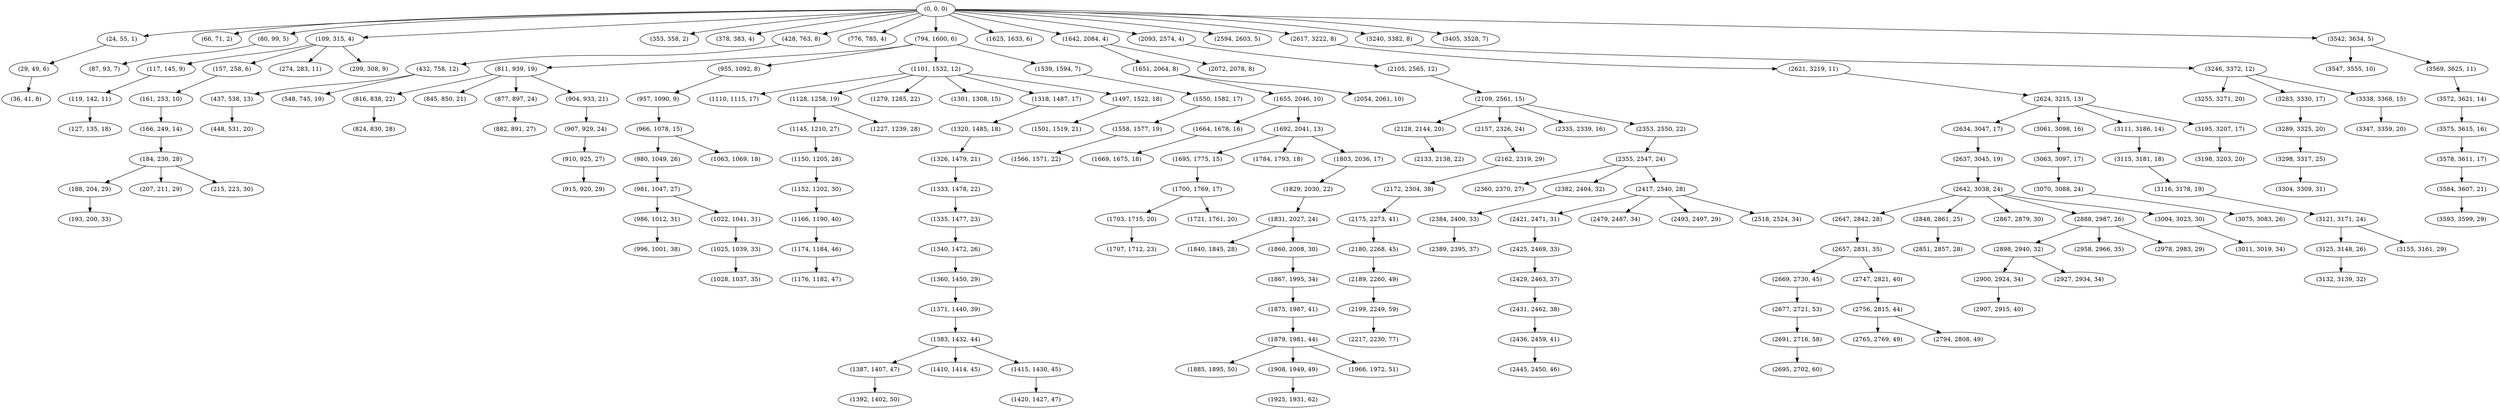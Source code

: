 digraph tree {
    "(0, 0, 0)";
    "(24, 55, 1)";
    "(29, 49, 6)";
    "(36, 41, 8)";
    "(66, 71, 2)";
    "(80, 99, 5)";
    "(87, 93, 7)";
    "(109, 315, 4)";
    "(117, 145, 9)";
    "(119, 142, 11)";
    "(127, 135, 18)";
    "(157, 258, 6)";
    "(161, 253, 10)";
    "(166, 249, 14)";
    "(184, 230, 28)";
    "(188, 204, 29)";
    "(193, 200, 33)";
    "(207, 211, 29)";
    "(215, 223, 30)";
    "(274, 283, 11)";
    "(299, 308, 9)";
    "(353, 358, 2)";
    "(378, 383, 4)";
    "(428, 763, 8)";
    "(432, 758, 12)";
    "(437, 538, 13)";
    "(448, 531, 20)";
    "(548, 745, 19)";
    "(776, 785, 4)";
    "(794, 1600, 6)";
    "(811, 939, 19)";
    "(816, 838, 22)";
    "(824, 830, 28)";
    "(845, 850, 21)";
    "(877, 897, 24)";
    "(882, 891, 27)";
    "(904, 933, 21)";
    "(907, 929, 24)";
    "(910, 925, 27)";
    "(915, 920, 29)";
    "(955, 1092, 8)";
    "(957, 1090, 9)";
    "(966, 1078, 15)";
    "(980, 1049, 26)";
    "(981, 1047, 27)";
    "(986, 1012, 31)";
    "(996, 1001, 38)";
    "(1022, 1041, 31)";
    "(1025, 1039, 33)";
    "(1028, 1037, 35)";
    "(1063, 1069, 18)";
    "(1101, 1532, 12)";
    "(1110, 1115, 17)";
    "(1128, 1258, 19)";
    "(1145, 1210, 27)";
    "(1150, 1205, 28)";
    "(1152, 1202, 30)";
    "(1166, 1190, 40)";
    "(1174, 1184, 46)";
    "(1176, 1182, 47)";
    "(1227, 1239, 28)";
    "(1279, 1285, 22)";
    "(1301, 1308, 15)";
    "(1318, 1487, 17)";
    "(1320, 1485, 18)";
    "(1326, 1479, 21)";
    "(1333, 1478, 22)";
    "(1335, 1477, 23)";
    "(1340, 1472, 26)";
    "(1360, 1450, 29)";
    "(1371, 1440, 39)";
    "(1383, 1432, 44)";
    "(1387, 1407, 47)";
    "(1392, 1402, 50)";
    "(1410, 1414, 45)";
    "(1415, 1430, 45)";
    "(1420, 1427, 47)";
    "(1497, 1522, 18)";
    "(1501, 1519, 21)";
    "(1539, 1594, 7)";
    "(1550, 1582, 17)";
    "(1558, 1577, 19)";
    "(1566, 1571, 22)";
    "(1625, 1633, 6)";
    "(1642, 2084, 4)";
    "(1651, 2064, 8)";
    "(1655, 2046, 10)";
    "(1664, 1678, 16)";
    "(1669, 1675, 18)";
    "(1692, 2041, 13)";
    "(1695, 1775, 15)";
    "(1700, 1769, 17)";
    "(1703, 1715, 20)";
    "(1707, 1712, 23)";
    "(1721, 1761, 20)";
    "(1784, 1793, 18)";
    "(1803, 2036, 17)";
    "(1829, 2030, 22)";
    "(1831, 2027, 24)";
    "(1840, 1845, 28)";
    "(1860, 2008, 30)";
    "(1867, 1995, 34)";
    "(1875, 1987, 41)";
    "(1879, 1981, 44)";
    "(1885, 1895, 50)";
    "(1908, 1949, 49)";
    "(1925, 1931, 62)";
    "(1966, 1972, 51)";
    "(2054, 2061, 10)";
    "(2072, 2078, 8)";
    "(2093, 2574, 4)";
    "(2105, 2565, 12)";
    "(2109, 2561, 15)";
    "(2128, 2144, 20)";
    "(2133, 2138, 22)";
    "(2157, 2326, 24)";
    "(2162, 2319, 29)";
    "(2172, 2304, 38)";
    "(2175, 2273, 41)";
    "(2180, 2268, 45)";
    "(2189, 2260, 49)";
    "(2199, 2249, 59)";
    "(2217, 2230, 77)";
    "(2335, 2339, 16)";
    "(2353, 2550, 22)";
    "(2355, 2547, 24)";
    "(2360, 2370, 27)";
    "(2382, 2404, 32)";
    "(2384, 2400, 33)";
    "(2389, 2395, 37)";
    "(2417, 2540, 28)";
    "(2421, 2471, 31)";
    "(2425, 2469, 33)";
    "(2429, 2463, 37)";
    "(2431, 2462, 38)";
    "(2436, 2459, 41)";
    "(2445, 2450, 46)";
    "(2479, 2487, 34)";
    "(2493, 2497, 29)";
    "(2518, 2524, 34)";
    "(2594, 2603, 5)";
    "(2617, 3222, 8)";
    "(2621, 3219, 11)";
    "(2624, 3215, 13)";
    "(2634, 3047, 17)";
    "(2637, 3045, 19)";
    "(2642, 3038, 24)";
    "(2647, 2842, 28)";
    "(2657, 2831, 35)";
    "(2669, 2730, 45)";
    "(2677, 2721, 53)";
    "(2691, 2716, 58)";
    "(2695, 2702, 60)";
    "(2747, 2821, 40)";
    "(2756, 2815, 44)";
    "(2765, 2769, 49)";
    "(2794, 2808, 49)";
    "(2848, 2861, 25)";
    "(2851, 2857, 28)";
    "(2867, 2879, 30)";
    "(2888, 2987, 26)";
    "(2898, 2940, 32)";
    "(2900, 2924, 34)";
    "(2907, 2915, 40)";
    "(2927, 2934, 34)";
    "(2958, 2966, 35)";
    "(2978, 2983, 29)";
    "(3004, 3023, 30)";
    "(3011, 3019, 34)";
    "(3061, 3098, 16)";
    "(3063, 3097, 17)";
    "(3070, 3088, 24)";
    "(3075, 3083, 26)";
    "(3111, 3186, 14)";
    "(3115, 3181, 18)";
    "(3116, 3178, 19)";
    "(3121, 3171, 24)";
    "(3125, 3148, 26)";
    "(3132, 3139, 32)";
    "(3155, 3161, 29)";
    "(3195, 3207, 17)";
    "(3198, 3203, 20)";
    "(3240, 3382, 8)";
    "(3246, 3372, 12)";
    "(3255, 3271, 20)";
    "(3283, 3330, 17)";
    "(3289, 3325, 20)";
    "(3298, 3317, 25)";
    "(3304, 3309, 31)";
    "(3338, 3368, 15)";
    "(3347, 3359, 20)";
    "(3405, 3528, 7)";
    "(3542, 3634, 5)";
    "(3547, 3555, 10)";
    "(3569, 3625, 11)";
    "(3572, 3621, 14)";
    "(3575, 3615, 16)";
    "(3578, 3611, 17)";
    "(3584, 3607, 21)";
    "(3593, 3599, 29)";
    "(0, 0, 0)" -> "(24, 55, 1)";
    "(0, 0, 0)" -> "(66, 71, 2)";
    "(0, 0, 0)" -> "(80, 99, 5)";
    "(0, 0, 0)" -> "(109, 315, 4)";
    "(0, 0, 0)" -> "(353, 358, 2)";
    "(0, 0, 0)" -> "(378, 383, 4)";
    "(0, 0, 0)" -> "(428, 763, 8)";
    "(0, 0, 0)" -> "(776, 785, 4)";
    "(0, 0, 0)" -> "(794, 1600, 6)";
    "(0, 0, 0)" -> "(1625, 1633, 6)";
    "(0, 0, 0)" -> "(1642, 2084, 4)";
    "(0, 0, 0)" -> "(2093, 2574, 4)";
    "(0, 0, 0)" -> "(2594, 2603, 5)";
    "(0, 0, 0)" -> "(2617, 3222, 8)";
    "(0, 0, 0)" -> "(3240, 3382, 8)";
    "(0, 0, 0)" -> "(3405, 3528, 7)";
    "(0, 0, 0)" -> "(3542, 3634, 5)";
    "(24, 55, 1)" -> "(29, 49, 6)";
    "(29, 49, 6)" -> "(36, 41, 8)";
    "(80, 99, 5)" -> "(87, 93, 7)";
    "(109, 315, 4)" -> "(117, 145, 9)";
    "(109, 315, 4)" -> "(157, 258, 6)";
    "(109, 315, 4)" -> "(274, 283, 11)";
    "(109, 315, 4)" -> "(299, 308, 9)";
    "(117, 145, 9)" -> "(119, 142, 11)";
    "(119, 142, 11)" -> "(127, 135, 18)";
    "(157, 258, 6)" -> "(161, 253, 10)";
    "(161, 253, 10)" -> "(166, 249, 14)";
    "(166, 249, 14)" -> "(184, 230, 28)";
    "(184, 230, 28)" -> "(188, 204, 29)";
    "(184, 230, 28)" -> "(207, 211, 29)";
    "(184, 230, 28)" -> "(215, 223, 30)";
    "(188, 204, 29)" -> "(193, 200, 33)";
    "(428, 763, 8)" -> "(432, 758, 12)";
    "(432, 758, 12)" -> "(437, 538, 13)";
    "(432, 758, 12)" -> "(548, 745, 19)";
    "(437, 538, 13)" -> "(448, 531, 20)";
    "(794, 1600, 6)" -> "(811, 939, 19)";
    "(794, 1600, 6)" -> "(955, 1092, 8)";
    "(794, 1600, 6)" -> "(1101, 1532, 12)";
    "(794, 1600, 6)" -> "(1539, 1594, 7)";
    "(811, 939, 19)" -> "(816, 838, 22)";
    "(811, 939, 19)" -> "(845, 850, 21)";
    "(811, 939, 19)" -> "(877, 897, 24)";
    "(811, 939, 19)" -> "(904, 933, 21)";
    "(816, 838, 22)" -> "(824, 830, 28)";
    "(877, 897, 24)" -> "(882, 891, 27)";
    "(904, 933, 21)" -> "(907, 929, 24)";
    "(907, 929, 24)" -> "(910, 925, 27)";
    "(910, 925, 27)" -> "(915, 920, 29)";
    "(955, 1092, 8)" -> "(957, 1090, 9)";
    "(957, 1090, 9)" -> "(966, 1078, 15)";
    "(966, 1078, 15)" -> "(980, 1049, 26)";
    "(966, 1078, 15)" -> "(1063, 1069, 18)";
    "(980, 1049, 26)" -> "(981, 1047, 27)";
    "(981, 1047, 27)" -> "(986, 1012, 31)";
    "(981, 1047, 27)" -> "(1022, 1041, 31)";
    "(986, 1012, 31)" -> "(996, 1001, 38)";
    "(1022, 1041, 31)" -> "(1025, 1039, 33)";
    "(1025, 1039, 33)" -> "(1028, 1037, 35)";
    "(1101, 1532, 12)" -> "(1110, 1115, 17)";
    "(1101, 1532, 12)" -> "(1128, 1258, 19)";
    "(1101, 1532, 12)" -> "(1279, 1285, 22)";
    "(1101, 1532, 12)" -> "(1301, 1308, 15)";
    "(1101, 1532, 12)" -> "(1318, 1487, 17)";
    "(1101, 1532, 12)" -> "(1497, 1522, 18)";
    "(1128, 1258, 19)" -> "(1145, 1210, 27)";
    "(1128, 1258, 19)" -> "(1227, 1239, 28)";
    "(1145, 1210, 27)" -> "(1150, 1205, 28)";
    "(1150, 1205, 28)" -> "(1152, 1202, 30)";
    "(1152, 1202, 30)" -> "(1166, 1190, 40)";
    "(1166, 1190, 40)" -> "(1174, 1184, 46)";
    "(1174, 1184, 46)" -> "(1176, 1182, 47)";
    "(1318, 1487, 17)" -> "(1320, 1485, 18)";
    "(1320, 1485, 18)" -> "(1326, 1479, 21)";
    "(1326, 1479, 21)" -> "(1333, 1478, 22)";
    "(1333, 1478, 22)" -> "(1335, 1477, 23)";
    "(1335, 1477, 23)" -> "(1340, 1472, 26)";
    "(1340, 1472, 26)" -> "(1360, 1450, 29)";
    "(1360, 1450, 29)" -> "(1371, 1440, 39)";
    "(1371, 1440, 39)" -> "(1383, 1432, 44)";
    "(1383, 1432, 44)" -> "(1387, 1407, 47)";
    "(1383, 1432, 44)" -> "(1410, 1414, 45)";
    "(1383, 1432, 44)" -> "(1415, 1430, 45)";
    "(1387, 1407, 47)" -> "(1392, 1402, 50)";
    "(1415, 1430, 45)" -> "(1420, 1427, 47)";
    "(1497, 1522, 18)" -> "(1501, 1519, 21)";
    "(1539, 1594, 7)" -> "(1550, 1582, 17)";
    "(1550, 1582, 17)" -> "(1558, 1577, 19)";
    "(1558, 1577, 19)" -> "(1566, 1571, 22)";
    "(1642, 2084, 4)" -> "(1651, 2064, 8)";
    "(1642, 2084, 4)" -> "(2072, 2078, 8)";
    "(1651, 2064, 8)" -> "(1655, 2046, 10)";
    "(1651, 2064, 8)" -> "(2054, 2061, 10)";
    "(1655, 2046, 10)" -> "(1664, 1678, 16)";
    "(1655, 2046, 10)" -> "(1692, 2041, 13)";
    "(1664, 1678, 16)" -> "(1669, 1675, 18)";
    "(1692, 2041, 13)" -> "(1695, 1775, 15)";
    "(1692, 2041, 13)" -> "(1784, 1793, 18)";
    "(1692, 2041, 13)" -> "(1803, 2036, 17)";
    "(1695, 1775, 15)" -> "(1700, 1769, 17)";
    "(1700, 1769, 17)" -> "(1703, 1715, 20)";
    "(1700, 1769, 17)" -> "(1721, 1761, 20)";
    "(1703, 1715, 20)" -> "(1707, 1712, 23)";
    "(1803, 2036, 17)" -> "(1829, 2030, 22)";
    "(1829, 2030, 22)" -> "(1831, 2027, 24)";
    "(1831, 2027, 24)" -> "(1840, 1845, 28)";
    "(1831, 2027, 24)" -> "(1860, 2008, 30)";
    "(1860, 2008, 30)" -> "(1867, 1995, 34)";
    "(1867, 1995, 34)" -> "(1875, 1987, 41)";
    "(1875, 1987, 41)" -> "(1879, 1981, 44)";
    "(1879, 1981, 44)" -> "(1885, 1895, 50)";
    "(1879, 1981, 44)" -> "(1908, 1949, 49)";
    "(1879, 1981, 44)" -> "(1966, 1972, 51)";
    "(1908, 1949, 49)" -> "(1925, 1931, 62)";
    "(2093, 2574, 4)" -> "(2105, 2565, 12)";
    "(2105, 2565, 12)" -> "(2109, 2561, 15)";
    "(2109, 2561, 15)" -> "(2128, 2144, 20)";
    "(2109, 2561, 15)" -> "(2157, 2326, 24)";
    "(2109, 2561, 15)" -> "(2335, 2339, 16)";
    "(2109, 2561, 15)" -> "(2353, 2550, 22)";
    "(2128, 2144, 20)" -> "(2133, 2138, 22)";
    "(2157, 2326, 24)" -> "(2162, 2319, 29)";
    "(2162, 2319, 29)" -> "(2172, 2304, 38)";
    "(2172, 2304, 38)" -> "(2175, 2273, 41)";
    "(2175, 2273, 41)" -> "(2180, 2268, 45)";
    "(2180, 2268, 45)" -> "(2189, 2260, 49)";
    "(2189, 2260, 49)" -> "(2199, 2249, 59)";
    "(2199, 2249, 59)" -> "(2217, 2230, 77)";
    "(2353, 2550, 22)" -> "(2355, 2547, 24)";
    "(2355, 2547, 24)" -> "(2360, 2370, 27)";
    "(2355, 2547, 24)" -> "(2382, 2404, 32)";
    "(2355, 2547, 24)" -> "(2417, 2540, 28)";
    "(2382, 2404, 32)" -> "(2384, 2400, 33)";
    "(2384, 2400, 33)" -> "(2389, 2395, 37)";
    "(2417, 2540, 28)" -> "(2421, 2471, 31)";
    "(2417, 2540, 28)" -> "(2479, 2487, 34)";
    "(2417, 2540, 28)" -> "(2493, 2497, 29)";
    "(2417, 2540, 28)" -> "(2518, 2524, 34)";
    "(2421, 2471, 31)" -> "(2425, 2469, 33)";
    "(2425, 2469, 33)" -> "(2429, 2463, 37)";
    "(2429, 2463, 37)" -> "(2431, 2462, 38)";
    "(2431, 2462, 38)" -> "(2436, 2459, 41)";
    "(2436, 2459, 41)" -> "(2445, 2450, 46)";
    "(2617, 3222, 8)" -> "(2621, 3219, 11)";
    "(2621, 3219, 11)" -> "(2624, 3215, 13)";
    "(2624, 3215, 13)" -> "(2634, 3047, 17)";
    "(2624, 3215, 13)" -> "(3061, 3098, 16)";
    "(2624, 3215, 13)" -> "(3111, 3186, 14)";
    "(2624, 3215, 13)" -> "(3195, 3207, 17)";
    "(2634, 3047, 17)" -> "(2637, 3045, 19)";
    "(2637, 3045, 19)" -> "(2642, 3038, 24)";
    "(2642, 3038, 24)" -> "(2647, 2842, 28)";
    "(2642, 3038, 24)" -> "(2848, 2861, 25)";
    "(2642, 3038, 24)" -> "(2867, 2879, 30)";
    "(2642, 3038, 24)" -> "(2888, 2987, 26)";
    "(2642, 3038, 24)" -> "(3004, 3023, 30)";
    "(2647, 2842, 28)" -> "(2657, 2831, 35)";
    "(2657, 2831, 35)" -> "(2669, 2730, 45)";
    "(2657, 2831, 35)" -> "(2747, 2821, 40)";
    "(2669, 2730, 45)" -> "(2677, 2721, 53)";
    "(2677, 2721, 53)" -> "(2691, 2716, 58)";
    "(2691, 2716, 58)" -> "(2695, 2702, 60)";
    "(2747, 2821, 40)" -> "(2756, 2815, 44)";
    "(2756, 2815, 44)" -> "(2765, 2769, 49)";
    "(2756, 2815, 44)" -> "(2794, 2808, 49)";
    "(2848, 2861, 25)" -> "(2851, 2857, 28)";
    "(2888, 2987, 26)" -> "(2898, 2940, 32)";
    "(2888, 2987, 26)" -> "(2958, 2966, 35)";
    "(2888, 2987, 26)" -> "(2978, 2983, 29)";
    "(2898, 2940, 32)" -> "(2900, 2924, 34)";
    "(2898, 2940, 32)" -> "(2927, 2934, 34)";
    "(2900, 2924, 34)" -> "(2907, 2915, 40)";
    "(3004, 3023, 30)" -> "(3011, 3019, 34)";
    "(3061, 3098, 16)" -> "(3063, 3097, 17)";
    "(3063, 3097, 17)" -> "(3070, 3088, 24)";
    "(3070, 3088, 24)" -> "(3075, 3083, 26)";
    "(3111, 3186, 14)" -> "(3115, 3181, 18)";
    "(3115, 3181, 18)" -> "(3116, 3178, 19)";
    "(3116, 3178, 19)" -> "(3121, 3171, 24)";
    "(3121, 3171, 24)" -> "(3125, 3148, 26)";
    "(3121, 3171, 24)" -> "(3155, 3161, 29)";
    "(3125, 3148, 26)" -> "(3132, 3139, 32)";
    "(3195, 3207, 17)" -> "(3198, 3203, 20)";
    "(3240, 3382, 8)" -> "(3246, 3372, 12)";
    "(3246, 3372, 12)" -> "(3255, 3271, 20)";
    "(3246, 3372, 12)" -> "(3283, 3330, 17)";
    "(3246, 3372, 12)" -> "(3338, 3368, 15)";
    "(3283, 3330, 17)" -> "(3289, 3325, 20)";
    "(3289, 3325, 20)" -> "(3298, 3317, 25)";
    "(3298, 3317, 25)" -> "(3304, 3309, 31)";
    "(3338, 3368, 15)" -> "(3347, 3359, 20)";
    "(3542, 3634, 5)" -> "(3547, 3555, 10)";
    "(3542, 3634, 5)" -> "(3569, 3625, 11)";
    "(3569, 3625, 11)" -> "(3572, 3621, 14)";
    "(3572, 3621, 14)" -> "(3575, 3615, 16)";
    "(3575, 3615, 16)" -> "(3578, 3611, 17)";
    "(3578, 3611, 17)" -> "(3584, 3607, 21)";
    "(3584, 3607, 21)" -> "(3593, 3599, 29)";
}
